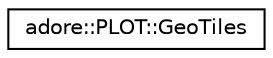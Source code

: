 digraph "Graphical Class Hierarchy"
{
 // LATEX_PDF_SIZE
  edge [fontname="Helvetica",fontsize="10",labelfontname="Helvetica",labelfontsize="10"];
  node [fontname="Helvetica",fontsize="10",shape=record];
  rankdir="LR";
  Node0 [label="adore::PLOT::GeoTiles",height=0.2,width=0.4,color="black", fillcolor="white", style="filled",URL="$classadore_1_1PLOT_1_1GeoTiles.html",tooltip="Class to help with handling of tile servers used for satellite image background tiles."];
}
